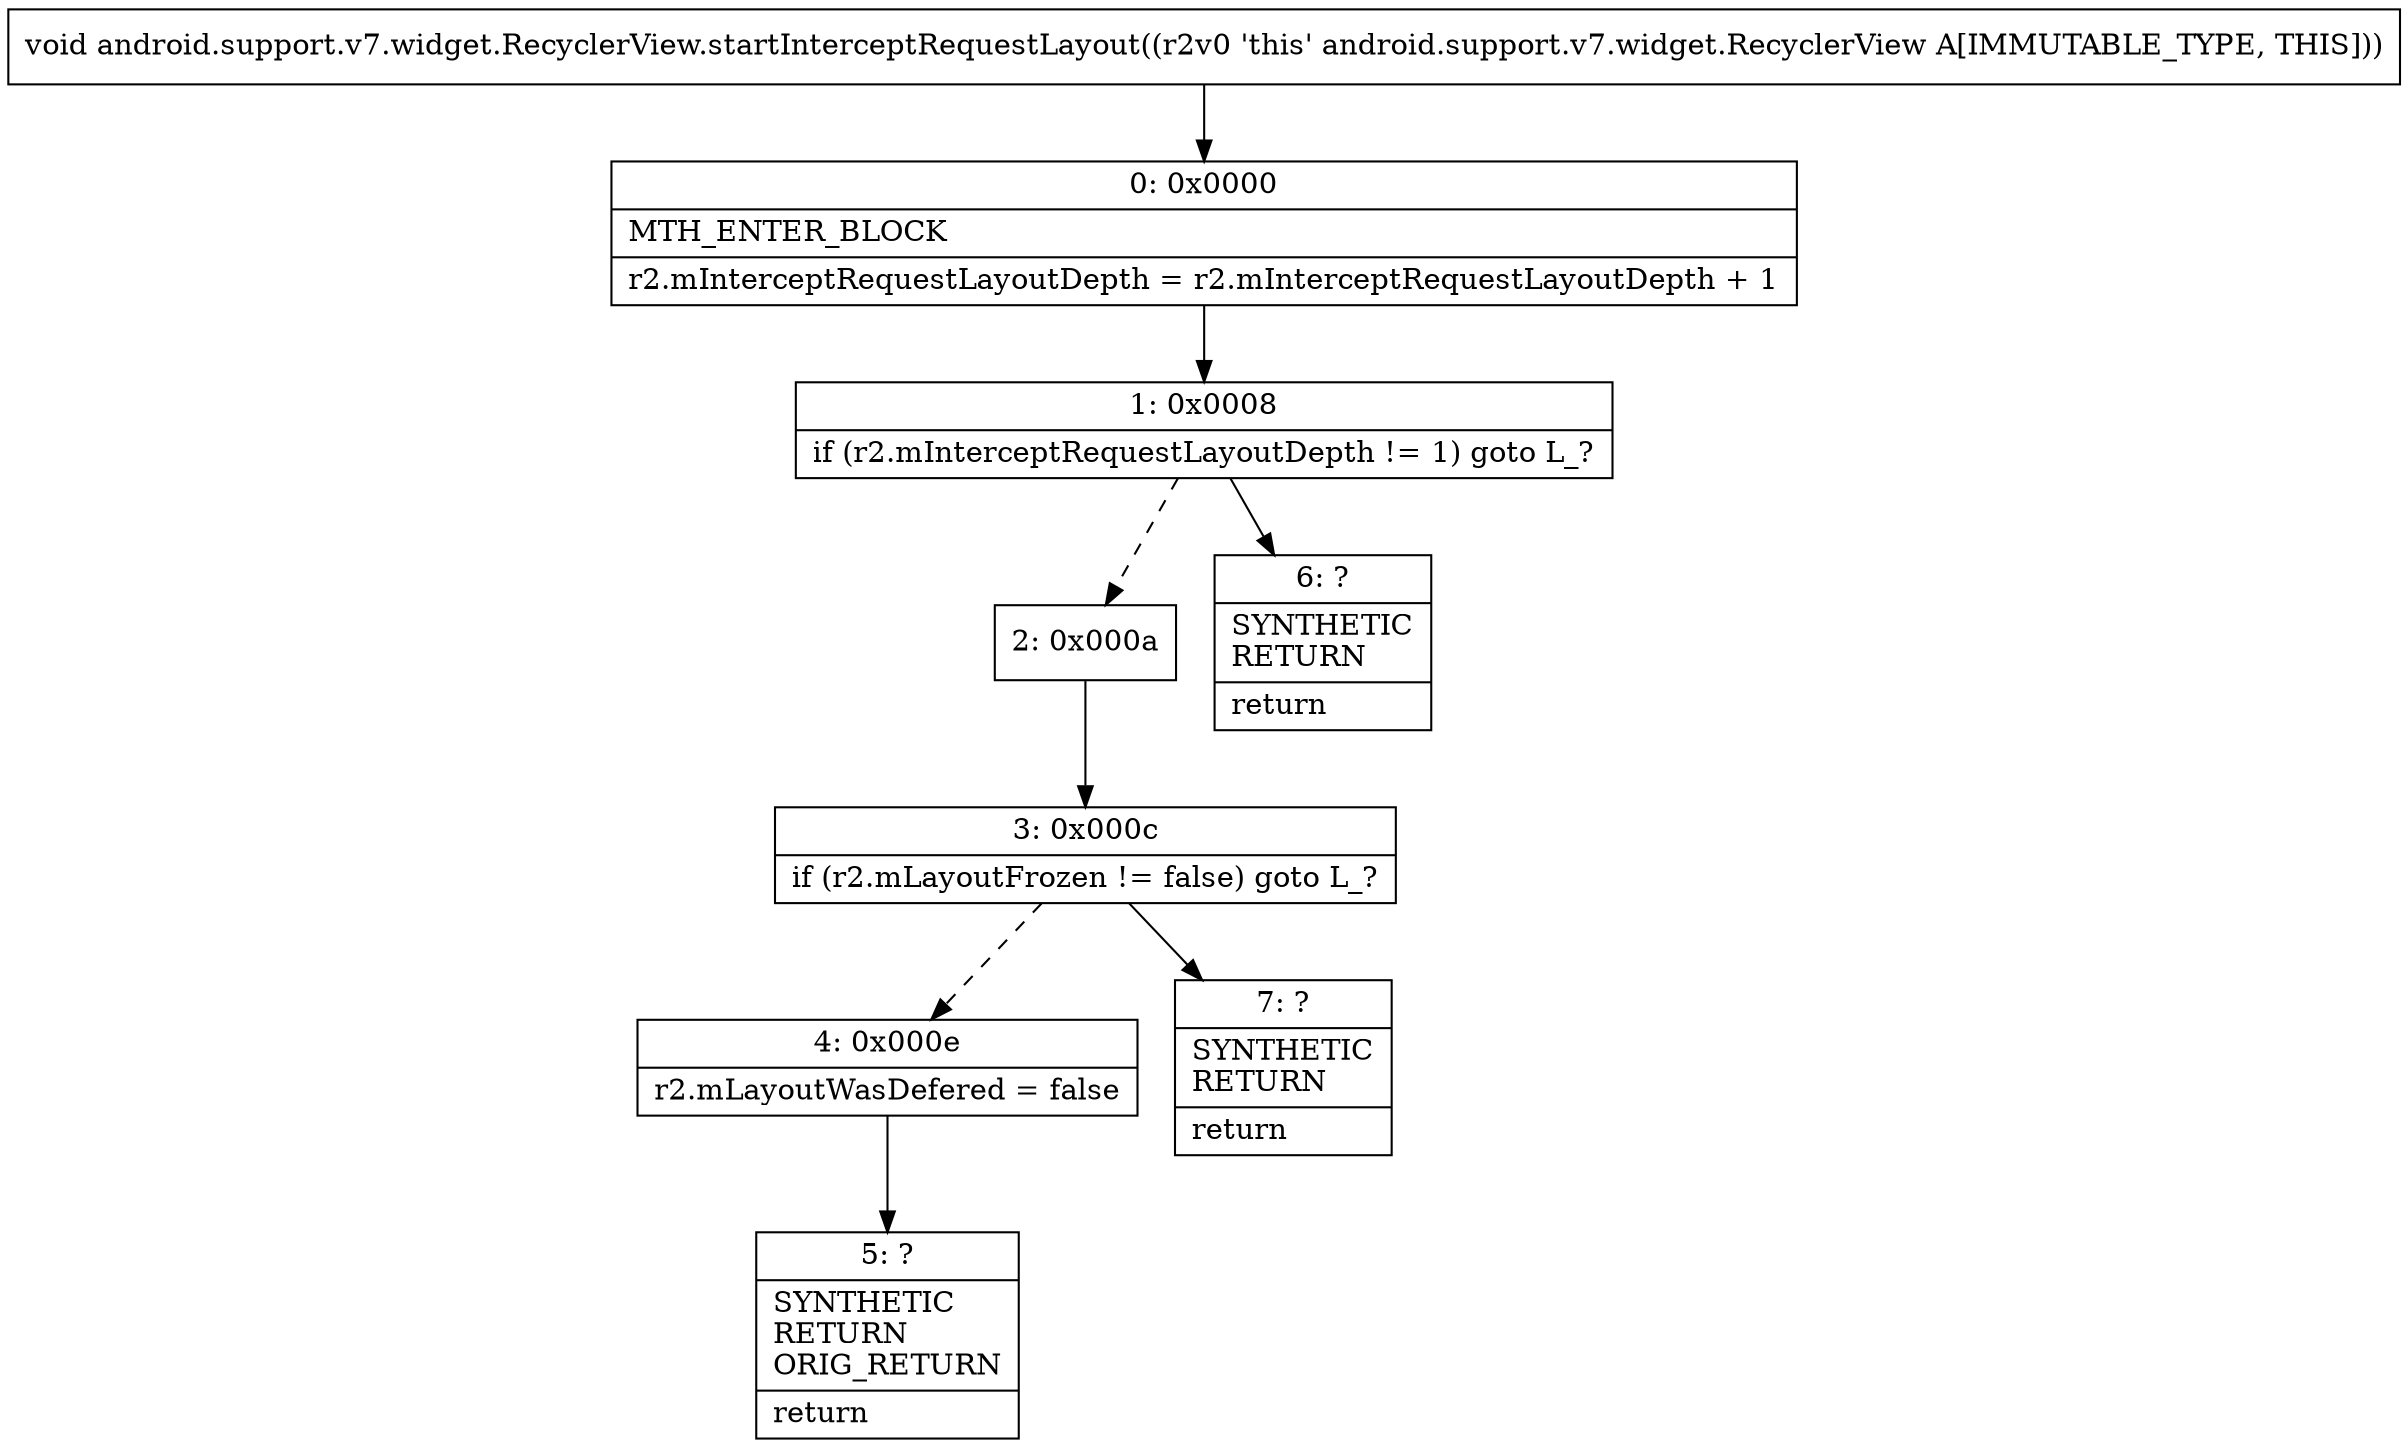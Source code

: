 digraph "CFG forandroid.support.v7.widget.RecyclerView.startInterceptRequestLayout()V" {
Node_0 [shape=record,label="{0\:\ 0x0000|MTH_ENTER_BLOCK\l|r2.mInterceptRequestLayoutDepth = r2.mInterceptRequestLayoutDepth + 1\l}"];
Node_1 [shape=record,label="{1\:\ 0x0008|if (r2.mInterceptRequestLayoutDepth != 1) goto L_?\l}"];
Node_2 [shape=record,label="{2\:\ 0x000a}"];
Node_3 [shape=record,label="{3\:\ 0x000c|if (r2.mLayoutFrozen != false) goto L_?\l}"];
Node_4 [shape=record,label="{4\:\ 0x000e|r2.mLayoutWasDefered = false\l}"];
Node_5 [shape=record,label="{5\:\ ?|SYNTHETIC\lRETURN\lORIG_RETURN\l|return\l}"];
Node_6 [shape=record,label="{6\:\ ?|SYNTHETIC\lRETURN\l|return\l}"];
Node_7 [shape=record,label="{7\:\ ?|SYNTHETIC\lRETURN\l|return\l}"];
MethodNode[shape=record,label="{void android.support.v7.widget.RecyclerView.startInterceptRequestLayout((r2v0 'this' android.support.v7.widget.RecyclerView A[IMMUTABLE_TYPE, THIS])) }"];
MethodNode -> Node_0;
Node_0 -> Node_1;
Node_1 -> Node_2[style=dashed];
Node_1 -> Node_6;
Node_2 -> Node_3;
Node_3 -> Node_4[style=dashed];
Node_3 -> Node_7;
Node_4 -> Node_5;
}


